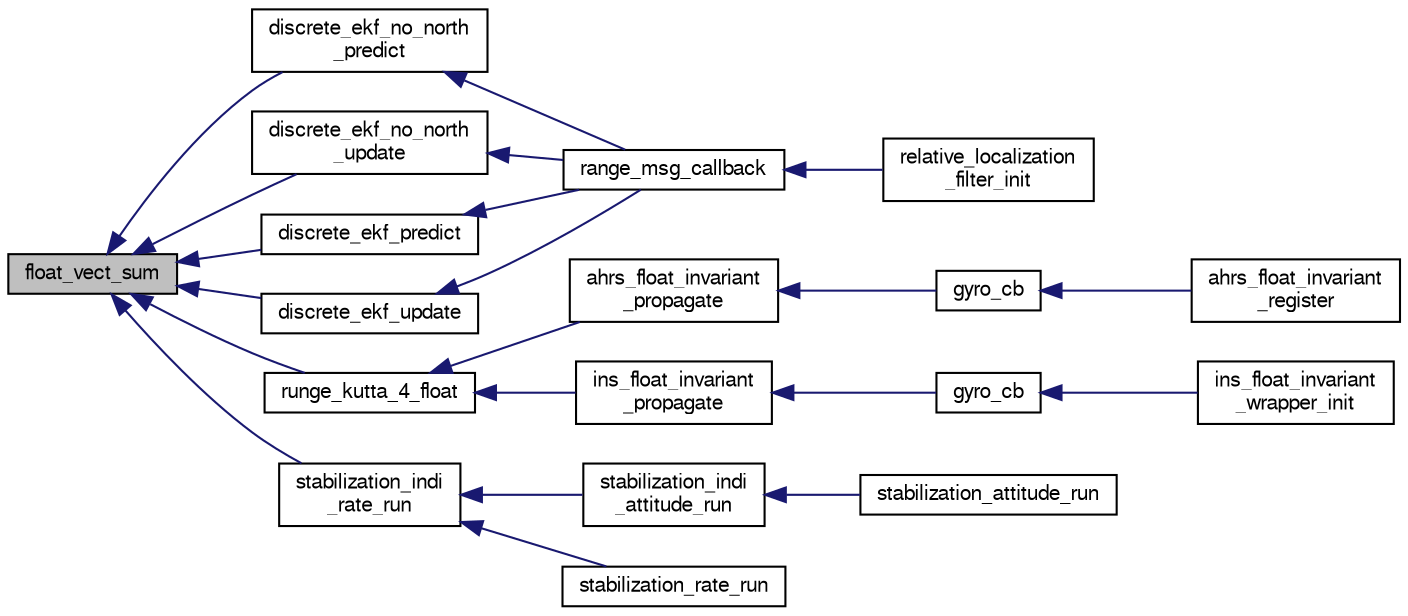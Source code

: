 digraph "float_vect_sum"
{
  edge [fontname="FreeSans",fontsize="10",labelfontname="FreeSans",labelfontsize="10"];
  node [fontname="FreeSans",fontsize="10",shape=record];
  rankdir="LR";
  Node1 [label="float_vect_sum",height=0.2,width=0.4,color="black", fillcolor="grey75", style="filled", fontcolor="black"];
  Node1 -> Node2 [dir="back",color="midnightblue",fontsize="10",style="solid",fontname="FreeSans"];
  Node2 [label="discrete_ekf_no_north\l_predict",height=0.2,width=0.4,color="black", fillcolor="white", style="filled",URL="$discrete__ekf__no__north_8h.html#a9c8f63c841b28afe4f2ef76ca5dbdb9c"];
  Node2 -> Node3 [dir="back",color="midnightblue",fontsize="10",style="solid",fontname="FreeSans"];
  Node3 [label="range_msg_callback",height=0.2,width=0.4,color="black", fillcolor="white", style="filled",URL="$relative__localization__filter_8c.html#a9a5ee6ec3e44ff9f7cea260d969d6ddf"];
  Node3 -> Node4 [dir="back",color="midnightblue",fontsize="10",style="solid",fontname="FreeSans"];
  Node4 [label="relative_localization\l_filter_init",height=0.2,width=0.4,color="black", fillcolor="white", style="filled",URL="$relative__localization__filter_8h.html#a6da4d8bf05d9240f503606d63b6be761"];
  Node1 -> Node5 [dir="back",color="midnightblue",fontsize="10",style="solid",fontname="FreeSans"];
  Node5 [label="discrete_ekf_no_north\l_update",height=0.2,width=0.4,color="black", fillcolor="white", style="filled",URL="$discrete__ekf__no__north_8h.html#afe8cf6573c09cf0dd03eac85b8534020"];
  Node5 -> Node3 [dir="back",color="midnightblue",fontsize="10",style="solid",fontname="FreeSans"];
  Node1 -> Node6 [dir="back",color="midnightblue",fontsize="10",style="solid",fontname="FreeSans"];
  Node6 [label="discrete_ekf_predict",height=0.2,width=0.4,color="black", fillcolor="white", style="filled",URL="$discrete__ekf_8h.html#a515b057a11f8b3433315e870ecd4e6d2"];
  Node6 -> Node3 [dir="back",color="midnightblue",fontsize="10",style="solid",fontname="FreeSans"];
  Node1 -> Node7 [dir="back",color="midnightblue",fontsize="10",style="solid",fontname="FreeSans"];
  Node7 [label="discrete_ekf_update",height=0.2,width=0.4,color="black", fillcolor="white", style="filled",URL="$discrete__ekf_8h.html#a3f6d635a0d2c0d025b430d12add945e2"];
  Node7 -> Node3 [dir="back",color="midnightblue",fontsize="10",style="solid",fontname="FreeSans"];
  Node1 -> Node8 [dir="back",color="midnightblue",fontsize="10",style="solid",fontname="FreeSans"];
  Node8 [label="runge_kutta_4_float",height=0.2,width=0.4,color="black", fillcolor="white", style="filled",URL="$pprz__rk__float_8h.html#aec82ad92b63bfd3f0b29d2c2b9e926a5",tooltip="Fourth-Order Runge-Kutta. "];
  Node8 -> Node9 [dir="back",color="midnightblue",fontsize="10",style="solid",fontname="FreeSans"];
  Node9 [label="ahrs_float_invariant\l_propagate",height=0.2,width=0.4,color="black", fillcolor="white", style="filled",URL="$ahrs__float__invariant_8h.html#ace7071aaa0f0096495824e48e2e240ff"];
  Node9 -> Node10 [dir="back",color="midnightblue",fontsize="10",style="solid",fontname="FreeSans"];
  Node10 [label="gyro_cb",height=0.2,width=0.4,color="black", fillcolor="white", style="filled",URL="$ahrs__float__invariant__wrapper_8c.html#a47e1ea35fdb43af72537c6c9f38b889d",tooltip="Call ahrs_float_invariant_propagate on new gyro measurements. "];
  Node10 -> Node11 [dir="back",color="midnightblue",fontsize="10",style="solid",fontname="FreeSans"];
  Node11 [label="ahrs_float_invariant\l_register",height=0.2,width=0.4,color="black", fillcolor="white", style="filled",URL="$ahrs__float__invariant__wrapper_8h.html#af929b6f9cb8695819d29bdacca1f24f0"];
  Node8 -> Node12 [dir="back",color="midnightblue",fontsize="10",style="solid",fontname="FreeSans"];
  Node12 [label="ins_float_invariant\l_propagate",height=0.2,width=0.4,color="black", fillcolor="white", style="filled",URL="$ins__float__invariant_8h.html#a3295f5f304de90dd15c0465967c3b89f"];
  Node12 -> Node13 [dir="back",color="midnightblue",fontsize="10",style="solid",fontname="FreeSans"];
  Node13 [label="gyro_cb",height=0.2,width=0.4,color="black", fillcolor="white", style="filled",URL="$ins__float__invariant__wrapper_8c.html#a47e1ea35fdb43af72537c6c9f38b889d",tooltip="Call ins_float_invariant_propagate on new gyro measurements. "];
  Node13 -> Node14 [dir="back",color="midnightblue",fontsize="10",style="solid",fontname="FreeSans"];
  Node14 [label="ins_float_invariant\l_wrapper_init",height=0.2,width=0.4,color="black", fillcolor="white", style="filled",URL="$ins__float__invariant__wrapper_8h.html#abd4f3b0fcceec4de92a1ad9a7653c6f3"];
  Node1 -> Node15 [dir="back",color="midnightblue",fontsize="10",style="solid",fontname="FreeSans"];
  Node15 [label="stabilization_indi\l_rate_run",height=0.2,width=0.4,color="black", fillcolor="white", style="filled",URL="$stabilization__indi__simple_8h.html#abb616d415224721c6dbb6cc648b696c2",tooltip="Does the INDI calculations. "];
  Node15 -> Node16 [dir="back",color="midnightblue",fontsize="10",style="solid",fontname="FreeSans"];
  Node16 [label="stabilization_indi\l_attitude_run",height=0.2,width=0.4,color="black", fillcolor="white", style="filled",URL="$stabilization__indi__simple_8h.html#a32497fd2d2c56c87a83bddb1f7b62fa8",tooltip="runs stabilization indi "];
  Node16 -> Node17 [dir="back",color="midnightblue",fontsize="10",style="solid",fontname="FreeSans"];
  Node17 [label="stabilization_attitude_run",height=0.2,width=0.4,color="black", fillcolor="white", style="filled",URL="$stabilization__attitude__quat__indi_8c.html#add1138c9aae1adaafdb42ddf2f0c039a"];
  Node15 -> Node18 [dir="back",color="midnightblue",fontsize="10",style="solid",fontname="FreeSans"];
  Node18 [label="stabilization_rate_run",height=0.2,width=0.4,color="black", fillcolor="white", style="filled",URL="$stabilization__rate__indi_8c.html#acfa2e0820b52aea2dce670dd9295b540",tooltip="Run indi rate interface from the \"stabilization_rate_run\" function. "];
}

